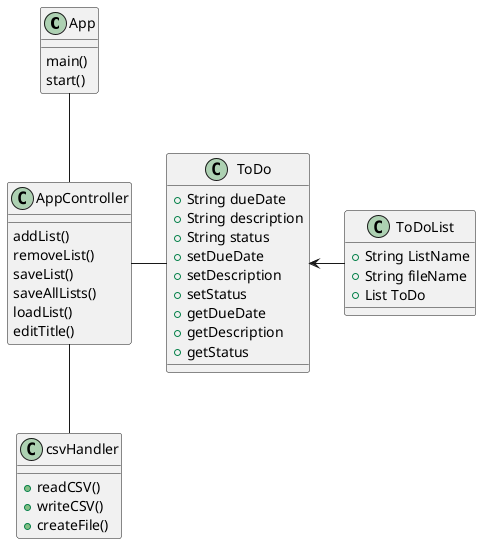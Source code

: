 @startuml
'https://plantuml.com/sequence-diagram

class App{
    main()
    start()
}
class AppController{
    addList()
    removeList()
    saveList()
    saveAllLists()
    loadList()
    editTitle()

}
class ToDo{
    +String dueDate
    +String description
    +String status
    +setDueDate
    +setDescription
    +setStatus
    +getDueDate
    +getDescription
    +getStatus
}
class ToDoList{
    +String ListName
    +String fileName
    +List ToDo
}

class csvHandler {
    + readCSV()
    + writeCSV()
    + createFile()
}
App -- AppController
AppController -- csvHandler
AppController - ToDo
ToDo <-ToDoList
@enduml